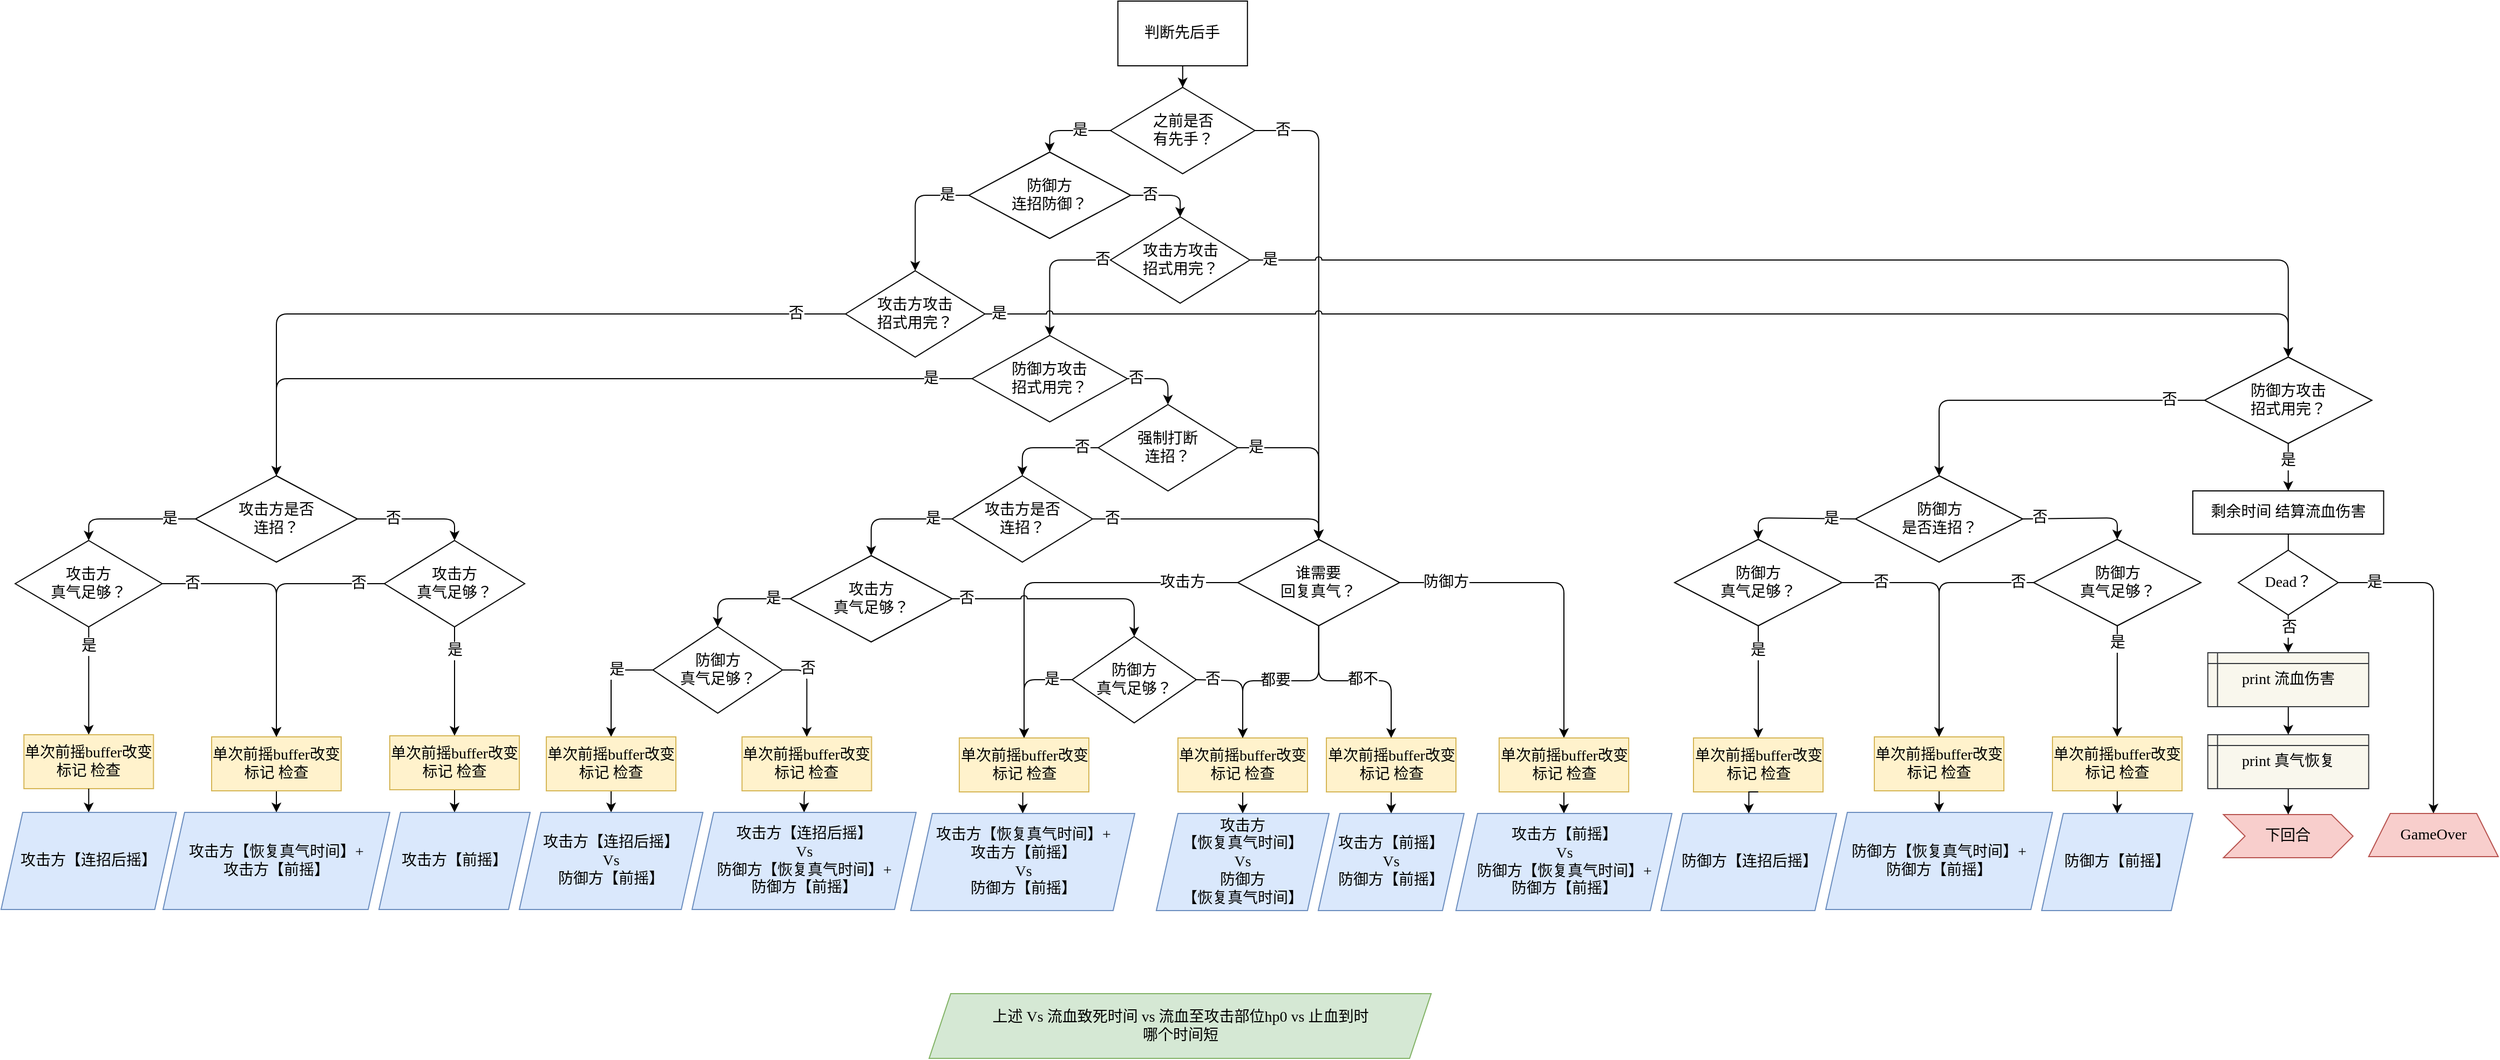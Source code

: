 <mxfile version="13.5.7" type="device" pages="2"><diagram id="C5RBs43oDa-KdzZeNtuy" name="Page-1"><mxGraphModel dx="4596" dy="1182" grid="1" gridSize="10" guides="1" tooltips="1" connect="1" arrows="1" fold="1" page="1" pageScale="1" pageWidth="827" pageHeight="1169" math="0" shadow="0"><root><mxCell id="WIyWlLk6GJQsqaUBKTNV-0"/><mxCell id="WIyWlLk6GJQsqaUBKTNV-1" parent="WIyWlLk6GJQsqaUBKTNV-0"/><mxCell id="cYlKV6OHm-jSGwV8W4NB-3" value="" style="edgeStyle=orthogonalEdgeStyle;rounded=0;orthogonalLoop=1;jettySize=auto;html=1;fontSize=14;fontFamily=新宋体;exitX=0.5;exitY=1;exitDx=0;exitDy=0;" parent="WIyWlLk6GJQsqaUBKTNV-1" source="cYlKV6OHm-jSGwV8W4NB-1" target="cYlKV6OHm-jSGwV8W4NB-2" edge="1"><mxGeometry relative="1" as="geometry"><mxPoint x="101.2" y="134.99" as="sourcePoint"/></mxGeometry></mxCell><mxCell id="cYlKV6OHm-jSGwV8W4NB-1" value="判断先后手" style="whiteSpace=wrap;html=1;fontSize=14;fontFamily=新宋体;" parent="WIyWlLk6GJQsqaUBKTNV-1" vertex="1"><mxGeometry x="164.38" y="320" width="120" height="60" as="geometry"/></mxCell><mxCell id="jifYxeAHANd4-tLQrlS1-0" value="是" style="edgeStyle=orthogonalEdgeStyle;orthogonalLoop=1;jettySize=auto;html=1;exitX=0;exitY=0.5;exitDx=0;exitDy=0;entryX=0.5;entryY=0;entryDx=0;entryDy=0;rounded=1;fontFamily=新宋体;fontSize=14;" edge="1" parent="WIyWlLk6GJQsqaUBKTNV-1" source="cYlKV6OHm-jSGwV8W4NB-2" target="cYlKV6OHm-jSGwV8W4NB-6"><mxGeometry x="-0.237" relative="1" as="geometry"><mxPoint as="offset"/></mxGeometry></mxCell><mxCell id="jifYxeAHANd4-tLQrlS1-1" style="edgeStyle=orthogonalEdgeStyle;rounded=1;orthogonalLoop=1;jettySize=auto;html=1;exitX=1;exitY=0.5;exitDx=0;exitDy=0;entryX=0.5;entryY=0;entryDx=0;entryDy=0;fontFamily=新宋体;fontSize=14;" edge="1" parent="WIyWlLk6GJQsqaUBKTNV-1" source="cYlKV6OHm-jSGwV8W4NB-2" target="LdNwlLhBkrj1pnNxDh6E-12"><mxGeometry relative="1" as="geometry"/></mxCell><mxCell id="jifYxeAHANd4-tLQrlS1-2" value="否" style="edgeLabel;html=1;align=center;verticalAlign=middle;resizable=0;points=[];fontFamily=新宋体;fontSize=14;" vertex="1" connectable="0" parent="jifYxeAHANd4-tLQrlS1-1"><mxGeometry x="-0.883" relative="1" as="geometry"><mxPoint as="offset"/></mxGeometry></mxCell><mxCell id="cYlKV6OHm-jSGwV8W4NB-2" value="&lt;div style=&quot;font-size: 14px;&quot;&gt;之前是否&lt;/div&gt;&lt;div style=&quot;font-size: 14px;&quot;&gt;有先手？&lt;/div&gt;" style="rhombus;whiteSpace=wrap;html=1;fontSize=14;fontFamily=新宋体;" parent="WIyWlLk6GJQsqaUBKTNV-1" vertex="1"><mxGeometry x="157.5" y="400" width="133.76" height="80" as="geometry"/></mxCell><mxCell id="_E9kkZjWjNlfP21gsKox-27" style="edgeStyle=orthogonalEdgeStyle;rounded=1;jumpStyle=arc;orthogonalLoop=1;jettySize=auto;html=1;exitX=0;exitY=0.5;exitDx=0;exitDy=0;entryX=0.5;entryY=0;entryDx=0;entryDy=0;fontFamily=新宋体;fontSize=14;" parent="WIyWlLk6GJQsqaUBKTNV-1" source="cYlKV6OHm-jSGwV8W4NB-6" target="cYlKV6OHm-jSGwV8W4NB-29" edge="1"><mxGeometry relative="1" as="geometry"/></mxCell><mxCell id="_E9kkZjWjNlfP21gsKox-28" value="是" style="edgeLabel;html=1;align=center;verticalAlign=middle;resizable=0;points=[];fontSize=14;fontFamily=新宋体;" parent="_E9kkZjWjNlfP21gsKox-27" vertex="1" connectable="0"><mxGeometry x="-0.593" y="-3" relative="1" as="geometry"><mxPoint x="4.16" y="2.99" as="offset"/></mxGeometry></mxCell><mxCell id="XRFVslRSiGcfbNGxNez4-17" style="edgeStyle=orthogonalEdgeStyle;rounded=1;jumpStyle=arc;orthogonalLoop=1;jettySize=auto;html=1;exitX=1;exitY=0.5;exitDx=0;exitDy=0;entryX=0.5;entryY=0;entryDx=0;entryDy=0;fontFamily=新宋体;fontSize=14;" parent="WIyWlLk6GJQsqaUBKTNV-1" source="cYlKV6OHm-jSGwV8W4NB-6" target="cYlKV6OHm-jSGwV8W4NB-16" edge="1"><mxGeometry relative="1" as="geometry"/></mxCell><mxCell id="XRFVslRSiGcfbNGxNez4-18" value="否" style="edgeLabel;html=1;align=center;verticalAlign=middle;resizable=0;points=[];fontSize=14;fontFamily=新宋体;" parent="XRFVslRSiGcfbNGxNez4-17" vertex="1" connectable="0"><mxGeometry x="-0.797" y="-4" relative="1" as="geometry"><mxPoint x="11.11" y="-3.99" as="offset"/></mxGeometry></mxCell><mxCell id="cYlKV6OHm-jSGwV8W4NB-6" value="&lt;div style=&quot;font-size: 14px;&quot;&gt;防御方&lt;/div&gt;&lt;div style=&quot;font-size: 14px;&quot;&gt;连招防御？&lt;/div&gt;" style="rhombus;whiteSpace=wrap;html=1;fontSize=14;fontFamily=新宋体;" parent="WIyWlLk6GJQsqaUBKTNV-1" vertex="1"><mxGeometry x="26.24" y="460" width="150" height="80" as="geometry"/></mxCell><mxCell id="cYlKV6OHm-jSGwV8W4NB-61" style="edgeStyle=orthogonalEdgeStyle;rounded=1;comic=0;orthogonalLoop=1;jettySize=auto;html=1;entryX=0.5;entryY=0;entryDx=0;entryDy=0;fontSize=14;jumpStyle=arc;fontFamily=新宋体;exitX=1;exitY=0.5;exitDx=0;exitDy=0;" parent="WIyWlLk6GJQsqaUBKTNV-1" source="cYlKV6OHm-jSGwV8W4NB-16" target="cYlKV6OHm-jSGwV8W4NB-58" edge="1"><mxGeometry relative="1" as="geometry"><mxPoint x="680" y="590" as="sourcePoint"/></mxGeometry></mxCell><mxCell id="cYlKV6OHm-jSGwV8W4NB-62" value="是" style="edgeLabel;html=1;align=center;verticalAlign=middle;resizable=0;points=[];fontSize=14;fontFamily=新宋体;" parent="cYlKV6OHm-jSGwV8W4NB-61" vertex="1" connectable="0"><mxGeometry x="-0.636" y="2" relative="1" as="geometry"><mxPoint x="-173.62" y="2.0" as="offset"/></mxGeometry></mxCell><mxCell id="XRFVslRSiGcfbNGxNez4-19" style="edgeStyle=orthogonalEdgeStyle;rounded=1;jumpStyle=arc;orthogonalLoop=1;jettySize=auto;html=1;exitX=0;exitY=0.5;exitDx=0;exitDy=0;entryX=0.5;entryY=0;entryDx=0;entryDy=0;fontFamily=新宋体;fontSize=14;" parent="WIyWlLk6GJQsqaUBKTNV-1" source="cYlKV6OHm-jSGwV8W4NB-16" target="cYlKV6OHm-jSGwV8W4NB-33" edge="1"><mxGeometry relative="1" as="geometry"><Array as="points"><mxPoint x="101" y="560"/></Array></mxGeometry></mxCell><mxCell id="XRFVslRSiGcfbNGxNez4-20" value="否" style="edgeLabel;html=1;align=center;verticalAlign=middle;resizable=0;points=[];fontSize=14;fontFamily=新宋体;" parent="XRFVslRSiGcfbNGxNez4-19" vertex="1" connectable="0"><mxGeometry x="-0.659" y="5" relative="1" as="geometry"><mxPoint x="13.83" y="-4.94" as="offset"/></mxGeometry></mxCell><mxCell id="cYlKV6OHm-jSGwV8W4NB-16" value="&lt;div style=&quot;font-size: 14px;&quot;&gt;攻击方攻击&lt;/div&gt;&lt;div style=&quot;font-size: 14px;&quot;&gt;招式用完？&lt;/div&gt;" style="rhombus;whiteSpace=wrap;html=1;fontSize=14;fontFamily=新宋体;" parent="WIyWlLk6GJQsqaUBKTNV-1" vertex="1"><mxGeometry x="157.5" y="520" width="129.12" height="80" as="geometry"/></mxCell><mxCell id="cYlKV6OHm-jSGwV8W4NB-59" value="" style="edgeStyle=orthogonalEdgeStyle;rounded=1;comic=0;orthogonalLoop=1;jettySize=auto;html=1;fontSize=14;fontFamily=新宋体;jumpStyle=arc;exitX=1;exitY=0.5;exitDx=0;exitDy=0;entryX=0.5;entryY=0;entryDx=0;entryDy=0;" parent="WIyWlLk6GJQsqaUBKTNV-1" source="cYlKV6OHm-jSGwV8W4NB-29" target="cYlKV6OHm-jSGwV8W4NB-58" edge="1"><mxGeometry relative="1" as="geometry"><Array as="points"><mxPoint x="1248" y="610"/></Array></mxGeometry></mxCell><mxCell id="cYlKV6OHm-jSGwV8W4NB-60" value="是" style="edgeLabel;html=1;align=center;verticalAlign=middle;resizable=0;points=[];fontSize=14;fontFamily=新宋体;" parent="cYlKV6OHm-jSGwV8W4NB-59" vertex="1" connectable="0"><mxGeometry x="-0.089" y="1" relative="1" as="geometry"><mxPoint x="-555.24" y="1" as="offset"/></mxGeometry></mxCell><mxCell id="cYlKV6OHm-jSGwV8W4NB-29" value="&lt;div style=&quot;font-size: 14px;&quot;&gt;攻击方攻击&lt;/div&gt;&lt;div style=&quot;font-size: 14px;&quot;&gt;招式用完？&lt;/div&gt;" style="rhombus;whiteSpace=wrap;html=1;fontSize=14;fontFamily=新宋体;" parent="WIyWlLk6GJQsqaUBKTNV-1" vertex="1"><mxGeometry x="-87.88" y="570" width="129.12" height="80" as="geometry"/></mxCell><mxCell id="cYlKV6OHm-jSGwV8W4NB-98" style="edgeStyle=orthogonalEdgeStyle;rounded=1;comic=0;jumpStyle=arc;jumpSize=9;orthogonalLoop=1;jettySize=auto;html=1;entryX=0.5;entryY=0;entryDx=0;entryDy=0;fontSize=14;fontFamily=新宋体;" parent="WIyWlLk6GJQsqaUBKTNV-1" source="cYlKV6OHm-jSGwV8W4NB-33" target="cYlKV6OHm-jSGwV8W4NB-97" edge="1"><mxGeometry relative="1" as="geometry"><Array as="points"><mxPoint x="-615" y="670"/></Array></mxGeometry></mxCell><mxCell id="cYlKV6OHm-jSGwV8W4NB-99" value="是" style="edgeLabel;html=1;align=center;verticalAlign=middle;resizable=0;points=[];fontSize=14;fontFamily=新宋体;" parent="cYlKV6OHm-jSGwV8W4NB-98" vertex="1" connectable="0"><mxGeometry x="-0.821" y="2" relative="1" as="geometry"><mxPoint x="27.3" y="-2.01" as="offset"/></mxGeometry></mxCell><mxCell id="XRFVslRSiGcfbNGxNez4-21" style="edgeStyle=orthogonalEdgeStyle;rounded=1;jumpStyle=arc;orthogonalLoop=1;jettySize=auto;html=1;exitX=1;exitY=0.5;exitDx=0;exitDy=0;fontFamily=新宋体;fontSize=14;" parent="WIyWlLk6GJQsqaUBKTNV-1" source="cYlKV6OHm-jSGwV8W4NB-33" target="cYlKV6OHm-jSGwV8W4NB-40" edge="1"><mxGeometry relative="1" as="geometry"/></mxCell><mxCell id="XRFVslRSiGcfbNGxNez4-22" value="否" style="edgeLabel;html=1;align=center;verticalAlign=middle;resizable=0;points=[];fontSize=14;fontFamily=新宋体;" parent="XRFVslRSiGcfbNGxNez4-21" vertex="1" connectable="0"><mxGeometry x="-0.45" y="-10" relative="1" as="geometry"><mxPoint x="-8.91" y="-9.95" as="offset"/></mxGeometry></mxCell><mxCell id="cYlKV6OHm-jSGwV8W4NB-33" value="&lt;div style=&quot;font-size: 14px;&quot;&gt;防御方攻击&lt;/div&gt;&lt;div style=&quot;font-size: 14px;&quot;&gt;招式用完？&lt;/div&gt;" style="rhombus;whiteSpace=wrap;html=1;fontSize=14;fontFamily=新宋体;" parent="WIyWlLk6GJQsqaUBKTNV-1" vertex="1"><mxGeometry x="29.36" y="630" width="143.76" height="80" as="geometry"/></mxCell><mxCell id="_E9kkZjWjNlfP21gsKox-38" style="edgeStyle=orthogonalEdgeStyle;rounded=1;jumpStyle=arc;orthogonalLoop=1;jettySize=auto;html=1;exitX=0;exitY=0.5;exitDx=0;exitDy=0;fontFamily=新宋体;fontSize=14;entryX=0.5;entryY=0;entryDx=0;entryDy=0;" parent="WIyWlLk6GJQsqaUBKTNV-1" source="cYlKV6OHm-jSGwV8W4NB-40" target="cYlKV6OHm-jSGwV8W4NB-43" edge="1"><mxGeometry relative="1" as="geometry"><Array as="points"><mxPoint x="76" y="734"/></Array><mxPoint x="75" y="679.99" as="targetPoint"/></mxGeometry></mxCell><mxCell id="_E9kkZjWjNlfP21gsKox-39" value="否" style="edgeLabel;html=1;align=center;verticalAlign=middle;resizable=0;points=[];fontSize=14;fontFamily=新宋体;" parent="_E9kkZjWjNlfP21gsKox-38" vertex="1" connectable="0"><mxGeometry x="-0.678" relative="1" as="geometry"><mxPoint as="offset"/></mxGeometry></mxCell><mxCell id="_E9kkZjWjNlfP21gsKox-42" style="edgeStyle=orthogonalEdgeStyle;rounded=1;jumpStyle=arc;orthogonalLoop=1;jettySize=auto;html=1;exitX=1;exitY=0.5;exitDx=0;exitDy=0;entryX=0.5;entryY=0;entryDx=0;entryDy=0;fontFamily=新宋体;fontSize=14;" parent="WIyWlLk6GJQsqaUBKTNV-1" source="cYlKV6OHm-jSGwV8W4NB-40" target="LdNwlLhBkrj1pnNxDh6E-12" edge="1"><mxGeometry relative="1" as="geometry"><mxPoint x="350.36" y="1010" as="targetPoint"/></mxGeometry></mxCell><mxCell id="_E9kkZjWjNlfP21gsKox-43" value="是" style="edgeLabel;html=1;align=center;verticalAlign=middle;resizable=0;points=[];fontSize=14;fontFamily=新宋体;" parent="_E9kkZjWjNlfP21gsKox-42" vertex="1" connectable="0"><mxGeometry x="-0.791" relative="1" as="geometry"><mxPoint as="offset"/></mxGeometry></mxCell><mxCell id="cYlKV6OHm-jSGwV8W4NB-40" value="&lt;div style=&quot;font-size: 14px;&quot;&gt;强制打断&lt;/div&gt;&lt;div style=&quot;font-size: 14px;&quot;&gt;连招？&lt;/div&gt;" style="rhombus;whiteSpace=wrap;html=1;fontSize=14;fontFamily=新宋体;" parent="WIyWlLk6GJQsqaUBKTNV-1" vertex="1"><mxGeometry x="146.24" y="694" width="129.12" height="80" as="geometry"/></mxCell><mxCell id="_E9kkZjWjNlfP21gsKox-15" style="edgeStyle=orthogonalEdgeStyle;rounded=1;orthogonalLoop=1;jettySize=auto;html=1;exitX=0;exitY=0.5;exitDx=0;exitDy=0;fontFamily=新宋体;fontSize=14;entryX=0.5;entryY=0;entryDx=0;entryDy=0;" parent="WIyWlLk6GJQsqaUBKTNV-1" source="cYlKV6OHm-jSGwV8W4NB-43" target="_E9kkZjWjNlfP21gsKox-31" edge="1"><mxGeometry relative="1" as="geometry"><mxPoint x="-615" y="1010" as="targetPoint"/><Array as="points"><mxPoint x="-64" y="800"/></Array><mxPoint x="-495" y="860" as="sourcePoint"/></mxGeometry></mxCell><mxCell id="_E9kkZjWjNlfP21gsKox-30" value="是" style="edgeLabel;html=1;align=center;verticalAlign=middle;resizable=0;points=[];fontSize=14;fontFamily=新宋体;" parent="_E9kkZjWjNlfP21gsKox-15" vertex="1" connectable="0"><mxGeometry x="-0.698" y="-1" relative="1" as="geometry"><mxPoint x="-1.32" y="1" as="offset"/></mxGeometry></mxCell><mxCell id="_E9kkZjWjNlfP21gsKox-40" style="edgeStyle=orthogonalEdgeStyle;rounded=1;jumpStyle=arc;orthogonalLoop=1;jettySize=auto;html=1;exitX=1;exitY=0.5;exitDx=0;exitDy=0;entryX=0.5;entryY=0;entryDx=0;entryDy=0;fontFamily=新宋体;fontSize=14;" parent="WIyWlLk6GJQsqaUBKTNV-1" source="cYlKV6OHm-jSGwV8W4NB-43" target="LdNwlLhBkrj1pnNxDh6E-12" edge="1"><mxGeometry relative="1" as="geometry"><mxPoint x="350.36" y="1010" as="targetPoint"/><Array as="points"><mxPoint x="350" y="800"/></Array></mxGeometry></mxCell><mxCell id="_E9kkZjWjNlfP21gsKox-41" value="否" style="edgeLabel;html=1;align=center;verticalAlign=middle;resizable=0;points=[];fontSize=14;fontFamily=新宋体;" parent="_E9kkZjWjNlfP21gsKox-40" vertex="1" connectable="0"><mxGeometry x="-0.782" y="-5" relative="1" as="geometry"><mxPoint x="-6.76" y="-5" as="offset"/></mxGeometry></mxCell><mxCell id="cYlKV6OHm-jSGwV8W4NB-43" value="&lt;div style=&quot;font-size: 14px;&quot;&gt;攻击方是否&lt;/div&gt;&lt;div style=&quot;font-size: 14px;&quot;&gt;连招？&lt;/div&gt;" style="rhombus;whiteSpace=wrap;html=1;fontSize=14;fontFamily=新宋体;" parent="WIyWlLk6GJQsqaUBKTNV-1" vertex="1"><mxGeometry x="10.88" y="760" width="130" height="80" as="geometry"/></mxCell><mxCell id="cYlKV6OHm-jSGwV8W4NB-93" style="edgeStyle=orthogonalEdgeStyle;rounded=1;comic=0;jumpStyle=arc;jumpSize=9;orthogonalLoop=1;jettySize=auto;html=1;exitX=0;exitY=0.5;exitDx=0;exitDy=0;fontSize=14;fontFamily=新宋体;entryX=0.5;entryY=0;entryDx=0;entryDy=0;" parent="WIyWlLk6GJQsqaUBKTNV-1" source="LdNwlLhBkrj1pnNxDh6E-12" target="LdNwlLhBkrj1pnNxDh6E-2" edge="1"><mxGeometry relative="1" as="geometry"><mxPoint x="330" y="1040" as="sourcePoint"/><Array as="points"><mxPoint x="78" y="859"/></Array></mxGeometry></mxCell><mxCell id="cYlKV6OHm-jSGwV8W4NB-94" value="攻击方" style="edgeLabel;html=1;align=center;verticalAlign=middle;resizable=0;points=[];fontSize=14;fontFamily=新宋体;" parent="cYlKV6OHm-jSGwV8W4NB-93" vertex="1" connectable="0"><mxGeometry x="-0.872" y="3" relative="1" as="geometry"><mxPoint x="-29.48" y="-3.01" as="offset"/></mxGeometry></mxCell><mxCell id="cYlKV6OHm-jSGwV8W4NB-84" style="edgeStyle=orthogonalEdgeStyle;rounded=1;comic=0;jumpStyle=arc;jumpSize=9;orthogonalLoop=1;jettySize=auto;html=1;exitX=1;exitY=0.5;exitDx=0;exitDy=0;fontSize=14;entryX=0.5;entryY=0;entryDx=0;entryDy=0;fontFamily=新宋体;" parent="WIyWlLk6GJQsqaUBKTNV-1" source="LdNwlLhBkrj1pnNxDh6E-12" target="cYlKV6OHm-jSGwV8W4NB-85" edge="1"><mxGeometry relative="1" as="geometry"><mxPoint x="550" y="1200" as="targetPoint"/><mxPoint x="450" y="1040" as="sourcePoint"/><Array as="points"><mxPoint x="578" y="859"/></Array></mxGeometry></mxCell><mxCell id="cYlKV6OHm-jSGwV8W4NB-86" value="防御方" style="edgeLabel;html=1;align=center;verticalAlign=middle;resizable=0;points=[];fontSize=14;fontFamily=新宋体;" parent="cYlKV6OHm-jSGwV8W4NB-84" vertex="1" connectable="0"><mxGeometry x="-0.363" relative="1" as="geometry"><mxPoint x="-51.83" y="-3.469e-18" as="offset"/></mxGeometry></mxCell><mxCell id="cYlKV6OHm-jSGwV8W4NB-66" value="" style="edgeStyle=orthogonalEdgeStyle;rounded=1;comic=0;jumpStyle=arc;jumpSize=9;orthogonalLoop=1;jettySize=auto;html=1;fontSize=14;fontFamily=新宋体;" parent="WIyWlLk6GJQsqaUBKTNV-1" source="cYlKV6OHm-jSGwV8W4NB-58" target="cYlKV6OHm-jSGwV8W4NB-65" edge="1"><mxGeometry relative="1" as="geometry"/></mxCell><mxCell id="cYlKV6OHm-jSGwV8W4NB-67" value="是" style="edgeLabel;html=1;align=center;verticalAlign=middle;resizable=0;points=[];fontSize=14;fontFamily=新宋体;" parent="cYlKV6OHm-jSGwV8W4NB-66" vertex="1" connectable="0"><mxGeometry x="-0.282" y="-1" relative="1" as="geometry"><mxPoint as="offset"/></mxGeometry></mxCell><mxCell id="cYlKV6OHm-jSGwV8W4NB-71" style="edgeStyle=orthogonalEdgeStyle;rounded=1;comic=0;jumpStyle=arc;jumpSize=9;orthogonalLoop=1;jettySize=auto;html=1;exitX=1;exitY=0.5;exitDx=0;exitDy=0;entryX=0.5;entryY=0;entryDx=0;entryDy=0;fontSize=14;fontFamily=新宋体;" parent="WIyWlLk6GJQsqaUBKTNV-1" source="_E9kkZjWjNlfP21gsKox-46" target="cYlKV6OHm-jSGwV8W4NB-70" edge="1"><mxGeometry relative="1" as="geometry"><mxPoint x="1099.5" y="681" as="sourcePoint"/></mxGeometry></mxCell><mxCell id="cYlKV6OHm-jSGwV8W4NB-72" value="否" style="edgeLabel;html=1;align=center;verticalAlign=middle;resizable=0;points=[];fontSize=14;fontFamily=新宋体;" parent="cYlKV6OHm-jSGwV8W4NB-71" vertex="1" connectable="0"><mxGeometry x="-0.61" y="-1" relative="1" as="geometry"><mxPoint x="-5" y="-1" as="offset"/></mxGeometry></mxCell><mxCell id="cYlKV6OHm-jSGwV8W4NB-58" value="&lt;div style=&quot;font-size: 14px;&quot;&gt;防御方攻击&lt;/div&gt;&lt;div style=&quot;font-size: 14px;&quot;&gt;招式用完？&lt;/div&gt;" style="rhombus;whiteSpace=wrap;html=1;fontSize=14;fontFamily=新宋体;" parent="WIyWlLk6GJQsqaUBKTNV-1" vertex="1"><mxGeometry x="1170.86" y="650" width="155" height="80" as="geometry"/></mxCell><mxCell id="cYlKV6OHm-jSGwV8W4NB-69" value="" style="edgeStyle=orthogonalEdgeStyle;rounded=1;comic=0;jumpStyle=arc;jumpSize=9;orthogonalLoop=1;jettySize=auto;html=1;fontSize=14;fontFamily=新宋体;" parent="WIyWlLk6GJQsqaUBKTNV-1" source="cYlKV6OHm-jSGwV8W4NB-65" target="cYlKV6OHm-jSGwV8W4NB-68" edge="1"><mxGeometry relative="1" as="geometry"/></mxCell><mxCell id="cYlKV6OHm-jSGwV8W4NB-65" value="剩余时间 结算流血伤害" style="whiteSpace=wrap;html=1;fontSize=14;fontFamily=新宋体;" parent="WIyWlLk6GJQsqaUBKTNV-1" vertex="1"><mxGeometry x="1159.99" y="774" width="176.75" height="40" as="geometry"/></mxCell><mxCell id="cYlKV6OHm-jSGwV8W4NB-120" style="edgeStyle=orthogonalEdgeStyle;rounded=1;comic=0;jumpStyle=arc;jumpSize=9;orthogonalLoop=1;jettySize=auto;html=1;exitX=1;exitY=0.5;exitDx=0;exitDy=0;fontSize=14;fontFamily=新宋体;entryX=0.5;entryY=0;entryDx=0;entryDy=0;" parent="WIyWlLk6GJQsqaUBKTNV-1" source="cYlKV6OHm-jSGwV8W4NB-68" target="hWYBQZ-eZewgzu1jRkAq-3" edge="1"><mxGeometry relative="1" as="geometry"><mxPoint x="1157.12" y="894" as="targetPoint"/></mxGeometry></mxCell><mxCell id="cYlKV6OHm-jSGwV8W4NB-121" value="是" style="edgeLabel;html=1;align=center;verticalAlign=middle;resizable=0;points=[];fontSize=14;fontFamily=新宋体;" parent="cYlKV6OHm-jSGwV8W4NB-120" vertex="1" connectable="0"><mxGeometry x="-0.882" relative="1" as="geometry"><mxPoint x="15.5" as="offset"/></mxGeometry></mxCell><mxCell id="cYlKV6OHm-jSGwV8W4NB-122" style="edgeStyle=orthogonalEdgeStyle;rounded=1;comic=0;jumpStyle=arc;jumpSize=9;orthogonalLoop=1;jettySize=auto;html=1;fontSize=14;fontFamily=新宋体;entryX=0.5;entryY=0;entryDx=0;entryDy=0;" parent="WIyWlLk6GJQsqaUBKTNV-1" source="cYlKV6OHm-jSGwV8W4NB-68" target="_E9kkZjWjNlfP21gsKox-3" edge="1"><mxGeometry relative="1" as="geometry"><mxPoint x="1248.47" y="894" as="targetPoint"/></mxGeometry></mxCell><mxCell id="cYlKV6OHm-jSGwV8W4NB-123" value="否" style="edgeLabel;html=1;align=center;verticalAlign=middle;resizable=0;points=[];fontSize=14;fontFamily=新宋体;" parent="cYlKV6OHm-jSGwV8W4NB-122" vertex="1" connectable="0"><mxGeometry x="-0.652" y="-3" relative="1" as="geometry"><mxPoint x="2.91" y="6.06" as="offset"/></mxGeometry></mxCell><mxCell id="cYlKV6OHm-jSGwV8W4NB-68" value="Dead？" style="rhombus;whiteSpace=wrap;html=1;fontSize=14;fontFamily=新宋体;" parent="WIyWlLk6GJQsqaUBKTNV-1" vertex="1"><mxGeometry x="1202.12" y="829" width="92.5" height="60" as="geometry"/></mxCell><mxCell id="cYlKV6OHm-jSGwV8W4NB-74" value="否" style="edgeStyle=orthogonalEdgeStyle;rounded=1;comic=0;jumpStyle=arc;jumpSize=9;orthogonalLoop=1;jettySize=auto;html=1;fontSize=14;exitX=0;exitY=0.5;exitDx=0;exitDy=0;fontFamily=新宋体;entryX=0.5;entryY=0;entryDx=0;entryDy=0;" parent="WIyWlLk6GJQsqaUBKTNV-1" source="cYlKV6OHm-jSGwV8W4NB-70" target="_E9kkZjWjNlfP21gsKox-55" edge="1"><mxGeometry x="-0.873" relative="1" as="geometry"><mxPoint x="1020" y="1191" as="targetPoint"/><mxPoint as="offset"/></mxGeometry></mxCell><mxCell id="cYlKV6OHm-jSGwV8W4NB-79" value="是" style="edgeStyle=orthogonalEdgeStyle;rounded=1;comic=0;jumpStyle=arc;jumpSize=9;orthogonalLoop=1;jettySize=auto;html=1;fontSize=14;fontFamily=新宋体;exitX=0.5;exitY=1;exitDx=0;exitDy=0;" parent="WIyWlLk6GJQsqaUBKTNV-1" source="cYlKV6OHm-jSGwV8W4NB-70" target="cYlKV6OHm-jSGwV8W4NB-78" edge="1"><mxGeometry x="-0.692" relative="1" as="geometry"><Array as="points"/><mxPoint as="offset"/></mxGeometry></mxCell><mxCell id="cYlKV6OHm-jSGwV8W4NB-70" value="&lt;div style=&quot;font-size: 14px;&quot;&gt;防御方&lt;/div&gt;&lt;div style=&quot;font-size: 14px;&quot;&gt;真气足够？&lt;/div&gt;" style="rhombus;whiteSpace=wrap;html=1;fontSize=14;fontFamily=新宋体;" parent="WIyWlLk6GJQsqaUBKTNV-1" vertex="1"><mxGeometry x="1012.5" y="819" width="155" height="80" as="geometry"/></mxCell><mxCell id="cYlKV6OHm-jSGwV8W4NB-81" value="" style="edgeStyle=orthogonalEdgeStyle;rounded=1;comic=0;jumpStyle=arc;jumpSize=9;orthogonalLoop=1;jettySize=auto;html=1;fontSize=14;fontFamily=新宋体;entryX=0.5;entryY=0;entryDx=0;entryDy=0;" parent="WIyWlLk6GJQsqaUBKTNV-1" source="cYlKV6OHm-jSGwV8W4NB-78" target="LdNwlLhBkrj1pnNxDh6E-15" edge="1"><mxGeometry relative="1" as="geometry"><mxPoint x="1090" y="1023" as="targetPoint"/></mxGeometry></mxCell><mxCell id="cYlKV6OHm-jSGwV8W4NB-78" value="单次前摇buffer改变标记 检查" style="whiteSpace=wrap;html=1;fontSize=14;fillColor=#fff2cc;strokeColor=#d6b656;fontFamily=新宋体;" parent="WIyWlLk6GJQsqaUBKTNV-1" vertex="1"><mxGeometry x="1030" y="1002" width="120" height="50" as="geometry"/></mxCell><mxCell id="cYlKV6OHm-jSGwV8W4NB-115" value="" style="edgeStyle=orthogonalEdgeStyle;rounded=1;comic=0;jumpStyle=arc;jumpSize=9;orthogonalLoop=1;jettySize=auto;html=1;fontSize=14;fontFamily=新宋体;" parent="WIyWlLk6GJQsqaUBKTNV-1" source="cYlKV6OHm-jSGwV8W4NB-82" target="cYlKV6OHm-jSGwV8W4NB-114" edge="1"><mxGeometry relative="1" as="geometry"/></mxCell><mxCell id="cYlKV6OHm-jSGwV8W4NB-82" value="单次前摇buffer改变标记 检查" style="whiteSpace=wrap;html=1;fontSize=14;fillColor=#fff2cc;strokeColor=#d6b656;fontFamily=新宋体;" parent="WIyWlLk6GJQsqaUBKTNV-1" vertex="1"><mxGeometry x="357.5" y="1003" width="120" height="50" as="geometry"/></mxCell><mxCell id="cYlKV6OHm-jSGwV8W4NB-88" value="" style="edgeStyle=orthogonalEdgeStyle;rounded=1;comic=0;jumpStyle=arc;jumpSize=9;orthogonalLoop=1;jettySize=auto;html=1;fontSize=14;fontFamily=新宋体;" parent="WIyWlLk6GJQsqaUBKTNV-1" source="cYlKV6OHm-jSGwV8W4NB-85" target="cYlKV6OHm-jSGwV8W4NB-90" edge="1"><mxGeometry relative="1" as="geometry"><mxPoint x="622.5" y="1152" as="targetPoint"/></mxGeometry></mxCell><mxCell id="cYlKV6OHm-jSGwV8W4NB-85" value="单次前摇buffer改变标记 检查" style="whiteSpace=wrap;html=1;fontSize=14;fillColor=#fff2cc;strokeColor=#d6b656;fontFamily=新宋体;" parent="WIyWlLk6GJQsqaUBKTNV-1" vertex="1"><mxGeometry x="517.5" y="1003" width="120" height="50" as="geometry"/></mxCell><mxCell id="cYlKV6OHm-jSGwV8W4NB-90" value="&lt;div style=&quot;font-size: 14px;&quot;&gt;&lt;span style=&quot;font-size: 14px;&quot;&gt;攻击方【前摇】&lt;/span&gt;&lt;br style=&quot;font-size: 14px;&quot;&gt;&lt;/div&gt;&lt;div style=&quot;font-size: 14px;&quot;&gt;&lt;span style=&quot;font-size: 14px;&quot;&gt;Vs&lt;/span&gt;&lt;/div&gt;&lt;div style=&quot;font-size: 14px;&quot;&gt;防御方【恢复真气时间】+&lt;/div&gt;&lt;div style=&quot;font-size: 14px;&quot;&gt;&lt;span style=&quot;font-size: 14px;&quot;&gt;防御方【前摇】&lt;/span&gt;&lt;/div&gt;" style="shape=parallelogram;perimeter=parallelogramPerimeter;whiteSpace=wrap;html=1;fixedSize=1;fontSize=14;fillColor=#dae8fc;strokeColor=#6c8ebf;fontFamily=新宋体;" parent="WIyWlLk6GJQsqaUBKTNV-1" vertex="1"><mxGeometry x="477.5" y="1073" width="200" height="90" as="geometry"/></mxCell><mxCell id="cYlKV6OHm-jSGwV8W4NB-96" value="" style="edgeStyle=orthogonalEdgeStyle;rounded=1;comic=0;jumpStyle=arc;jumpSize=9;orthogonalLoop=1;jettySize=auto;html=1;fontSize=14;fontFamily=新宋体;" parent="WIyWlLk6GJQsqaUBKTNV-1" source="cYlKV6OHm-jSGwV8W4NB-92" target="cYlKV6OHm-jSGwV8W4NB-95" edge="1"><mxGeometry relative="1" as="geometry"/></mxCell><mxCell id="cYlKV6OHm-jSGwV8W4NB-92" value="单次前摇buffer改变标记 检查" style="whiteSpace=wrap;html=1;fontSize=14;fillColor=#fff2cc;strokeColor=#d6b656;fontFamily=新宋体;" parent="WIyWlLk6GJQsqaUBKTNV-1" vertex="1"><mxGeometry x="-675" y="1002" width="120" height="50" as="geometry"/></mxCell><mxCell id="cYlKV6OHm-jSGwV8W4NB-95" value="&lt;div style=&quot;font-size: 14px;&quot;&gt;攻击方【恢复真气时间】+&lt;/div&gt;&lt;div style=&quot;font-size: 14px;&quot;&gt;攻击方【前摇】&lt;/div&gt;" style="shape=parallelogram;perimeter=parallelogramPerimeter;whiteSpace=wrap;html=1;fixedSize=1;fontSize=14;fillColor=#dae8fc;strokeColor=#6c8ebf;fontFamily=新宋体;" parent="WIyWlLk6GJQsqaUBKTNV-1" vertex="1"><mxGeometry x="-720" y="1072" width="210" height="90" as="geometry"/></mxCell><mxCell id="cYlKV6OHm-jSGwV8W4NB-101" value="否" style="edgeStyle=orthogonalEdgeStyle;rounded=1;comic=0;jumpStyle=arc;jumpSize=9;orthogonalLoop=1;jettySize=auto;html=1;fontSize=14;fontFamily=新宋体;entryX=0.5;entryY=0;entryDx=0;entryDy=0;" parent="WIyWlLk6GJQsqaUBKTNV-1" source="cYlKV6OHm-jSGwV8W4NB-97" target="cYlKV6OHm-jSGwV8W4NB-100" edge="1"><mxGeometry x="-0.407" relative="1" as="geometry"><mxPoint as="offset"/></mxGeometry></mxCell><mxCell id="cYlKV6OHm-jSGwV8W4NB-106" style="edgeStyle=orthogonalEdgeStyle;rounded=1;comic=0;jumpStyle=arc;jumpSize=9;orthogonalLoop=1;jettySize=auto;html=1;entryX=0.5;entryY=0;entryDx=0;entryDy=0;fontSize=14;fontFamily=新宋体;" parent="WIyWlLk6GJQsqaUBKTNV-1" source="cYlKV6OHm-jSGwV8W4NB-97" target="cYlKV6OHm-jSGwV8W4NB-105" edge="1"><mxGeometry relative="1" as="geometry"/></mxCell><mxCell id="cYlKV6OHm-jSGwV8W4NB-107" value="是" style="edgeLabel;html=1;align=center;verticalAlign=middle;resizable=0;points=[];fontSize=14;fontFamily=新宋体;" parent="cYlKV6OHm-jSGwV8W4NB-106" vertex="1" connectable="0"><mxGeometry x="-0.737" y="-1" relative="1" as="geometry"><mxPoint x="-9.0" y="1" as="offset"/></mxGeometry></mxCell><mxCell id="cYlKV6OHm-jSGwV8W4NB-97" value="&lt;div style=&quot;font-size: 14px;&quot;&gt;攻击方是否&lt;/div&gt;&lt;div style=&quot;font-size: 14px;&quot;&gt;连招？&lt;/div&gt;" style="rhombus;whiteSpace=wrap;html=1;fontSize=14;fontFamily=新宋体;" parent="WIyWlLk6GJQsqaUBKTNV-1" vertex="1"><mxGeometry x="-690" y="760" width="150" height="80" as="geometry"/></mxCell><mxCell id="cYlKV6OHm-jSGwV8W4NB-103" value="否" style="edgeStyle=orthogonalEdgeStyle;rounded=1;comic=0;jumpStyle=arc;jumpSize=9;orthogonalLoop=1;jettySize=auto;html=1;fontSize=14;exitX=0;exitY=0.5;exitDx=0;exitDy=0;fontFamily=新宋体;entryX=0.5;entryY=0;entryDx=0;entryDy=0;" parent="WIyWlLk6GJQsqaUBKTNV-1" source="cYlKV6OHm-jSGwV8W4NB-100" target="cYlKV6OHm-jSGwV8W4NB-92" edge="1"><mxGeometry x="-0.797" relative="1" as="geometry"><Array as="points"><mxPoint x="-615" y="860"/></Array><mxPoint as="offset"/><mxPoint x="-645.76" y="909" as="targetPoint"/></mxGeometry></mxCell><mxCell id="HuPHnih0Y0J6U82Ja2B--0" value="是" style="edgeStyle=orthogonalEdgeStyle;rounded=0;orthogonalLoop=1;jettySize=auto;html=1;exitX=0.5;exitY=1;exitDx=0;exitDy=0;entryX=0.5;entryY=0;entryDx=0;entryDy=0;fontFamily=新宋体;fontSize=14;" parent="WIyWlLk6GJQsqaUBKTNV-1" source="cYlKV6OHm-jSGwV8W4NB-100" target="_E9kkZjWjNlfP21gsKox-9" edge="1"><mxGeometry x="-0.577" relative="1" as="geometry"><mxPoint as="offset"/></mxGeometry></mxCell><mxCell id="cYlKV6OHm-jSGwV8W4NB-100" value="&lt;div style=&quot;font-size: 14px;&quot;&gt;攻击方&lt;/div&gt;&lt;div style=&quot;font-size: 14px;&quot;&gt;真气足够？&lt;/div&gt;" style="rhombus;whiteSpace=wrap;html=1;fontSize=14;fontFamily=新宋体;" parent="WIyWlLk6GJQsqaUBKTNV-1" vertex="1"><mxGeometry x="-515" y="820" width="130" height="80" as="geometry"/></mxCell><mxCell id="cYlKV6OHm-jSGwV8W4NB-112" style="edgeStyle=orthogonalEdgeStyle;rounded=1;comic=0;jumpStyle=arc;jumpSize=9;orthogonalLoop=1;jettySize=auto;html=1;fontSize=14;exitX=1;exitY=0.5;exitDx=0;exitDy=0;fontFamily=新宋体;entryX=0.5;entryY=0;entryDx=0;entryDy=0;" parent="WIyWlLk6GJQsqaUBKTNV-1" source="cYlKV6OHm-jSGwV8W4NB-105" target="cYlKV6OHm-jSGwV8W4NB-92" edge="1"><mxGeometry relative="1" as="geometry"><Array as="points"><mxPoint x="-615" y="860"/></Array><mxPoint x="-493.59" y="1059" as="targetPoint"/></mxGeometry></mxCell><mxCell id="cYlKV6OHm-jSGwV8W4NB-113" value="否" style="edgeLabel;html=1;align=center;verticalAlign=middle;resizable=0;points=[];fontSize=14;fontFamily=新宋体;" parent="cYlKV6OHm-jSGwV8W4NB-112" vertex="1" connectable="0"><mxGeometry x="-0.894" y="-15" relative="1" as="geometry"><mxPoint x="14.33" y="-15" as="offset"/></mxGeometry></mxCell><mxCell id="_E9kkZjWjNlfP21gsKox-6" style="edgeStyle=orthogonalEdgeStyle;rounded=1;orthogonalLoop=1;jettySize=auto;html=1;exitX=0.5;exitY=1;exitDx=0;exitDy=0;entryX=0.5;entryY=0;entryDx=0;entryDy=0;fontFamily=新宋体;fontSize=14;" parent="WIyWlLk6GJQsqaUBKTNV-1" source="cYlKV6OHm-jSGwV8W4NB-105" target="cYlKV6OHm-jSGwV8W4NB-108" edge="1"><mxGeometry relative="1" as="geometry"/></mxCell><mxCell id="_E9kkZjWjNlfP21gsKox-7" value="是" style="edgeLabel;html=1;align=center;verticalAlign=middle;resizable=0;points=[];fontSize=14;fontFamily=新宋体;" parent="_E9kkZjWjNlfP21gsKox-6" vertex="1" connectable="0"><mxGeometry x="-0.733" y="5" relative="1" as="geometry"><mxPoint x="-5" y="4" as="offset"/></mxGeometry></mxCell><mxCell id="cYlKV6OHm-jSGwV8W4NB-105" value="&lt;div style=&quot;font-size: 14px;&quot;&gt;攻击方&lt;/div&gt;&lt;div style=&quot;font-size: 14px;&quot;&gt;真气足够？&lt;/div&gt;" style="rhombus;whiteSpace=wrap;html=1;fontSize=14;fontFamily=新宋体;" parent="WIyWlLk6GJQsqaUBKTNV-1" vertex="1"><mxGeometry x="-856.92" y="820" width="136.16" height="80" as="geometry"/></mxCell><mxCell id="cYlKV6OHm-jSGwV8W4NB-108" value="单次前摇buffer改变标记 检查" style="whiteSpace=wrap;html=1;fontSize=14;fillColor=#fff2cc;strokeColor=#d6b656;fontFamily=新宋体;" parent="WIyWlLk6GJQsqaUBKTNV-1" vertex="1"><mxGeometry x="-848.84" y="1000" width="120" height="50" as="geometry"/></mxCell><mxCell id="LdNwlLhBkrj1pnNxDh6E-1" style="edgeStyle=orthogonalEdgeStyle;rounded=0;orthogonalLoop=1;jettySize=auto;html=1;entryX=0.5;entryY=0;entryDx=0;entryDy=0;fontFamily=新宋体;fontSize=14;exitX=0.5;exitY=1;exitDx=0;exitDy=0;" parent="WIyWlLk6GJQsqaUBKTNV-1" source="cYlKV6OHm-jSGwV8W4NB-108" target="LdNwlLhBkrj1pnNxDh6E-0" edge="1"><mxGeometry relative="1" as="geometry"><mxPoint x="-760.33" y="772" as="sourcePoint"/></mxGeometry></mxCell><mxCell id="cYlKV6OHm-jSGwV8W4NB-114" value="&lt;div style=&quot;font-size: 14px;&quot;&gt;&lt;span style=&quot;font-size: 14px;&quot;&gt;攻击方【前摇】&lt;/span&gt;&lt;br style=&quot;font-size: 14px;&quot;&gt;&lt;/div&gt;&lt;div style=&quot;font-size: 14px;&quot;&gt;Vs&lt;/div&gt;&lt;div style=&quot;font-size: 14px;&quot;&gt;防御方【前摇】&lt;/div&gt;" style="shape=parallelogram;perimeter=parallelogramPerimeter;whiteSpace=wrap;html=1;fixedSize=1;fontSize=14;fillColor=#dae8fc;strokeColor=#6c8ebf;fontFamily=新宋体;" parent="WIyWlLk6GJQsqaUBKTNV-1" vertex="1"><mxGeometry x="350" y="1073" width="135" height="90" as="geometry"/></mxCell><mxCell id="cYlKV6OHm-jSGwV8W4NB-118" value="&lt;div style=&quot;font-size: 14px;&quot;&gt;上述 Vs 流血致死时间 vs 流血至攻击部位hp0 vs 止血到时&lt;/div&gt;&lt;div style=&quot;font-size: 14px;&quot;&gt;哪个时间短&lt;/div&gt;" style="shape=parallelogram;perimeter=parallelogramPerimeter;whiteSpace=wrap;html=1;fixedSize=1;fillColor=#d5e8d4;strokeColor=#82b366;fontSize=14;fontFamily=新宋体;" parent="WIyWlLk6GJQsqaUBKTNV-1" vertex="1"><mxGeometry x="-10.44" y="1240" width="465" height="60" as="geometry"/></mxCell><mxCell id="LdNwlLhBkrj1pnNxDh6E-0" value="&lt;div style=&quot;font-size: 14px;&quot;&gt;攻击方【连招后&lt;span style=&quot;font-size: 14px;&quot;&gt;摇】&lt;br style=&quot;font-size: 14px;&quot;&gt;&lt;/span&gt;&lt;/div&gt;" style="shape=parallelogram;perimeter=parallelogramPerimeter;whiteSpace=wrap;html=1;fixedSize=1;fontSize=14;fillColor=#dae8fc;strokeColor=#6c8ebf;fontFamily=新宋体;" parent="WIyWlLk6GJQsqaUBKTNV-1" vertex="1"><mxGeometry x="-870" y="1072" width="162.33" height="90" as="geometry"/></mxCell><mxCell id="LdNwlLhBkrj1pnNxDh6E-5" style="edgeStyle=orthogonalEdgeStyle;rounded=0;orthogonalLoop=1;jettySize=auto;html=1;exitX=0.5;exitY=1;exitDx=0;exitDy=0;entryX=0.5;entryY=0;entryDx=0;entryDy=0;fontFamily=新宋体;fontSize=14;" parent="WIyWlLk6GJQsqaUBKTNV-1" source="LdNwlLhBkrj1pnNxDh6E-2" target="LdNwlLhBkrj1pnNxDh6E-3" edge="1"><mxGeometry relative="1" as="geometry"/></mxCell><mxCell id="LdNwlLhBkrj1pnNxDh6E-2" value="单次前摇buffer改变标记 检查" style="whiteSpace=wrap;html=1;fontSize=14;fillColor=#fff2cc;strokeColor=#d6b656;fontFamily=新宋体;" parent="WIyWlLk6GJQsqaUBKTNV-1" vertex="1"><mxGeometry x="17.5" y="1003" width="120" height="50" as="geometry"/></mxCell><mxCell id="LdNwlLhBkrj1pnNxDh6E-3" value="&lt;div style=&quot;font-size: 14px;&quot;&gt;攻击方【恢复真气时间】+&lt;/div&gt;&lt;div style=&quot;font-size: 14px;&quot;&gt;攻击方【前摇】&lt;/div&gt;&lt;div style=&quot;font-size: 14px;&quot;&gt;Vs&lt;/div&gt;&lt;div style=&quot;font-size: 14px;&quot;&gt;防御方【前摇】&lt;/div&gt;" style="shape=parallelogram;perimeter=parallelogramPerimeter;whiteSpace=wrap;html=1;fixedSize=1;fontSize=14;fillColor=#dae8fc;strokeColor=#6c8ebf;fontFamily=新宋体;" parent="WIyWlLk6GJQsqaUBKTNV-1" vertex="1"><mxGeometry x="-27.5" y="1073" width="207.5" height="90" as="geometry"/></mxCell><mxCell id="LdNwlLhBkrj1pnNxDh6E-10" style="edgeStyle=orthogonalEdgeStyle;rounded=1;orthogonalLoop=1;jettySize=auto;html=1;exitX=0.5;exitY=1;exitDx=0;exitDy=0;entryX=0.5;entryY=0;entryDx=0;entryDy=0;fontFamily=新宋体;fontSize=14;" parent="WIyWlLk6GJQsqaUBKTNV-1" source="LdNwlLhBkrj1pnNxDh6E-7" target="LdNwlLhBkrj1pnNxDh6E-8" edge="1"><mxGeometry relative="1" as="geometry"/></mxCell><mxCell id="LdNwlLhBkrj1pnNxDh6E-7" value="单次前摇buffer改变标记 检查" style="whiteSpace=wrap;html=1;fontSize=14;fillColor=#fff2cc;strokeColor=#d6b656;fontFamily=新宋体;" parent="WIyWlLk6GJQsqaUBKTNV-1" vertex="1"><mxGeometry x="220" y="1003" width="120" height="50" as="geometry"/></mxCell><mxCell id="LdNwlLhBkrj1pnNxDh6E-8" value="&lt;div style=&quot;font-size: 14px;&quot;&gt;攻击方&lt;br style=&quot;font-size: 14px;&quot;&gt;【恢复真气时间】&lt;br style=&quot;font-size: 14px;&quot;&gt;&lt;/div&gt;&lt;div style=&quot;font-size: 14px;&quot;&gt;Vs&lt;/div&gt;&lt;div style=&quot;font-size: 14px;&quot;&gt;防御方&lt;br style=&quot;font-size: 14px;&quot;&gt;【恢复真气时间】&lt;br style=&quot;font-size: 14px;&quot;&gt;&lt;/div&gt;" style="shape=parallelogram;perimeter=parallelogramPerimeter;whiteSpace=wrap;html=1;fixedSize=1;fontSize=14;fillColor=#dae8fc;strokeColor=#6c8ebf;fontFamily=新宋体;" parent="WIyWlLk6GJQsqaUBKTNV-1" vertex="1"><mxGeometry x="200" y="1073" width="160" height="90" as="geometry"/></mxCell><mxCell id="LdNwlLhBkrj1pnNxDh6E-13" style="edgeStyle=orthogonalEdgeStyle;rounded=1;orthogonalLoop=1;jettySize=auto;html=1;exitX=0.5;exitY=1;exitDx=0;exitDy=0;entryX=0.5;entryY=0;entryDx=0;entryDy=0;fontFamily=新宋体;fontSize=14;" parent="WIyWlLk6GJQsqaUBKTNV-1" source="LdNwlLhBkrj1pnNxDh6E-12" target="cYlKV6OHm-jSGwV8W4NB-82" edge="1"><mxGeometry relative="1" as="geometry"><Array as="points"><mxPoint x="350" y="950"/><mxPoint x="418" y="950"/></Array></mxGeometry></mxCell><mxCell id="LdNwlLhBkrj1pnNxDh6E-14" value="都不" style="edgeLabel;html=1;align=center;verticalAlign=middle;resizable=0;points=[];fontSize=14;fontFamily=新宋体;" parent="LdNwlLhBkrj1pnNxDh6E-13" vertex="1" connectable="0"><mxGeometry x="0.127" y="2" relative="1" as="geometry"><mxPoint x="-5.4" y="1" as="offset"/></mxGeometry></mxCell><mxCell id="LdNwlLhBkrj1pnNxDh6E-12" value="&lt;span style=&quot;font-size: 14px;&quot;&gt;谁需要&lt;/span&gt;&lt;br style=&quot;font-size: 14px;&quot;&gt;&lt;span style=&quot;font-size: 14px;&quot;&gt;回复真气？&lt;/span&gt;" style="rhombus;whiteSpace=wrap;html=1;fontFamily=新宋体;fontSize=14;" parent="WIyWlLk6GJQsqaUBKTNV-1" vertex="1"><mxGeometry x="275.36" y="819" width="150" height="80" as="geometry"/></mxCell><mxCell id="LdNwlLhBkrj1pnNxDh6E-15" value="&lt;div style=&quot;font-size: 14px;&quot;&gt;防御方【前&lt;span style=&quot;font-size: 14px;&quot;&gt;摇】&lt;br style=&quot;font-size: 14px;&quot;&gt;&lt;/span&gt;&lt;/div&gt;" style="shape=parallelogram;perimeter=parallelogramPerimeter;whiteSpace=wrap;html=1;fixedSize=1;fontSize=14;fillColor=#dae8fc;strokeColor=#6c8ebf;fontFamily=新宋体;" parent="WIyWlLk6GJQsqaUBKTNV-1" vertex="1"><mxGeometry x="1020" y="1073" width="140" height="90" as="geometry"/></mxCell><mxCell id="hWYBQZ-eZewgzu1jRkAq-3" value="GameOver" style="shape=trapezoid;perimeter=trapezoidPerimeter;whiteSpace=wrap;html=1;fixedSize=1;fillColor=#f8cecc;strokeColor=#b85450;fontFamily=新宋体;fontSize=14;" parent="WIyWlLk6GJQsqaUBKTNV-1" vertex="1"><mxGeometry x="1322.87" y="1073" width="120" height="40" as="geometry"/></mxCell><mxCell id="hWYBQZ-eZewgzu1jRkAq-6" value="下回合" style="shape=step;perimeter=stepPerimeter;whiteSpace=wrap;html=1;fixedSize=1;fillColor=#f8cecc;strokeColor=#b85450;fontFamily=新宋体;fontSize=14;" parent="WIyWlLk6GJQsqaUBKTNV-1" vertex="1"><mxGeometry x="1188.37" y="1074" width="120" height="40" as="geometry"/></mxCell><mxCell id="_E9kkZjWjNlfP21gsKox-2" style="edgeStyle=orthogonalEdgeStyle;rounded=0;orthogonalLoop=1;jettySize=auto;html=1;exitX=0.5;exitY=1;exitDx=0;exitDy=0;entryX=0.5;entryY=0;entryDx=0;entryDy=0;fontFamily=新宋体;fontSize=14;" parent="WIyWlLk6GJQsqaUBKTNV-1" source="_E9kkZjWjNlfP21gsKox-1" target="hWYBQZ-eZewgzu1jRkAq-6" edge="1"><mxGeometry relative="1" as="geometry"/></mxCell><mxCell id="_E9kkZjWjNlfP21gsKox-1" value="print 真气恢复" style="shape=internalStorage;whiteSpace=wrap;html=1;backgroundOutline=1;fontFamily=新宋体;fontSize=14;dx=9;dy=10;fillColor=#f9f7ed;strokeColor=#36393d;" parent="WIyWlLk6GJQsqaUBKTNV-1" vertex="1"><mxGeometry x="1173.87" y="1000" width="149" height="50" as="geometry"/></mxCell><mxCell id="_E9kkZjWjNlfP21gsKox-45" value="" style="edgeStyle=orthogonalEdgeStyle;rounded=1;jumpStyle=arc;orthogonalLoop=1;jettySize=auto;html=1;fontFamily=新宋体;fontSize=14;" parent="WIyWlLk6GJQsqaUBKTNV-1" source="_E9kkZjWjNlfP21gsKox-3" target="_E9kkZjWjNlfP21gsKox-1" edge="1"><mxGeometry relative="1" as="geometry"/></mxCell><mxCell id="_E9kkZjWjNlfP21gsKox-3" value="print 流血伤害" style="shape=internalStorage;whiteSpace=wrap;html=1;backgroundOutline=1;fontFamily=新宋体;fontSize=14;dx=9;dy=10;fillColor=#f9f7ed;strokeColor=#36393d;" parent="WIyWlLk6GJQsqaUBKTNV-1" vertex="1"><mxGeometry x="1173.87" y="924" width="149" height="50" as="geometry"/></mxCell><mxCell id="_E9kkZjWjNlfP21gsKox-8" value="" style="edgeStyle=orthogonalEdgeStyle;rounded=1;comic=0;jumpStyle=arc;jumpSize=9;orthogonalLoop=1;jettySize=auto;html=1;fontSize=14;fontFamily=新宋体;entryX=0.5;entryY=0;entryDx=0;entryDy=0;" parent="WIyWlLk6GJQsqaUBKTNV-1" source="_E9kkZjWjNlfP21gsKox-9" target="_E9kkZjWjNlfP21gsKox-10" edge="1"><mxGeometry relative="1" as="geometry"><mxPoint x="-450" y="1022" as="targetPoint"/></mxGeometry></mxCell><mxCell id="_E9kkZjWjNlfP21gsKox-9" value="单次前摇buffer改变标记 检查" style="whiteSpace=wrap;html=1;fontSize=14;fillColor=#fff2cc;strokeColor=#d6b656;fontFamily=新宋体;" parent="WIyWlLk6GJQsqaUBKTNV-1" vertex="1"><mxGeometry x="-510" y="1001" width="120" height="50" as="geometry"/></mxCell><mxCell id="_E9kkZjWjNlfP21gsKox-10" value="&lt;div style=&quot;font-size: 14px;&quot;&gt;攻击方【前&lt;span style=&quot;font-size: 14px;&quot;&gt;摇】&lt;br style=&quot;font-size: 14px;&quot;&gt;&lt;/span&gt;&lt;/div&gt;" style="shape=parallelogram;perimeter=parallelogramPerimeter;whiteSpace=wrap;html=1;fixedSize=1;fontSize=14;fillColor=#dae8fc;strokeColor=#6c8ebf;fontFamily=新宋体;" parent="WIyWlLk6GJQsqaUBKTNV-1" vertex="1"><mxGeometry x="-520" y="1072" width="140" height="90" as="geometry"/></mxCell><mxCell id="_E9kkZjWjNlfP21gsKox-13" style="edgeStyle=orthogonalEdgeStyle;rounded=1;comic=0;orthogonalLoop=1;jettySize=auto;html=1;fontSize=14;jumpStyle=arc;fontFamily=新宋体;entryX=0.5;entryY=0;entryDx=0;entryDy=0;exitX=0;exitY=0.5;exitDx=0;exitDy=0;" parent="WIyWlLk6GJQsqaUBKTNV-1" source="cYlKV6OHm-jSGwV8W4NB-29" target="cYlKV6OHm-jSGwV8W4NB-97" edge="1"><mxGeometry relative="1" as="geometry"><mxPoint x="-199.64" y="930" as="targetPoint"/><Array as="points"><mxPoint x="-615" y="610"/></Array><mxPoint x="-448.76" y="490.0" as="sourcePoint"/></mxGeometry></mxCell><mxCell id="_E9kkZjWjNlfP21gsKox-14" value="否" style="edgeLabel;html=1;align=center;verticalAlign=middle;resizable=0;points=[];fontSize=14;fontFamily=新宋体;" parent="_E9kkZjWjNlfP21gsKox-13" vertex="1" connectable="0"><mxGeometry x="-0.927" y="1" relative="1" as="geometry"><mxPoint x="-21.47" y="-1" as="offset"/></mxGeometry></mxCell><mxCell id="_E9kkZjWjNlfP21gsKox-32" value="是" style="edgeStyle=orthogonalEdgeStyle;rounded=1;jumpStyle=arc;orthogonalLoop=1;jettySize=auto;html=1;exitX=0;exitY=0.5;exitDx=0;exitDy=0;fontFamily=新宋体;fontSize=14;entryX=0.5;entryY=0;entryDx=0;entryDy=0;" parent="WIyWlLk6GJQsqaUBKTNV-1" source="XRFVslRSiGcfbNGxNez4-4" target="_E9kkZjWjNlfP21gsKox-34" edge="1"><mxGeometry x="-0.333" relative="1" as="geometry"><mxPoint x="-236.789" y="1059" as="targetPoint"/><mxPoint as="offset"/></mxGeometry></mxCell><mxCell id="_E9kkZjWjNlfP21gsKox-36" value="否" style="edgeStyle=orthogonalEdgeStyle;rounded=1;jumpStyle=arc;orthogonalLoop=1;jettySize=auto;html=1;exitX=1;exitY=0.5;exitDx=0;exitDy=0;fontFamily=新宋体;fontSize=14;entryX=0.5;entryY=0;entryDx=0;entryDy=0;" parent="WIyWlLk6GJQsqaUBKTNV-1" source="_E9kkZjWjNlfP21gsKox-31" target="XRFVslRSiGcfbNGxNez4-1" edge="1"><mxGeometry x="-0.865" relative="1" as="geometry"><mxPoint x="-32.5" y="1000" as="targetPoint"/><mxPoint as="offset"/></mxGeometry></mxCell><mxCell id="_E9kkZjWjNlfP21gsKox-31" value="&lt;div style=&quot;font-size: 14px;&quot;&gt;攻击方&lt;/div&gt;&lt;div style=&quot;font-size: 14px;&quot;&gt;真气足够？&lt;/div&gt;" style="rhombus;whiteSpace=wrap;html=1;fontSize=14;fontFamily=新宋体;" parent="WIyWlLk6GJQsqaUBKTNV-1" vertex="1"><mxGeometry x="-139.12" y="834" width="150" height="80" as="geometry"/></mxCell><mxCell id="_E9kkZjWjNlfP21gsKox-33" value="" style="edgeStyle=orthogonalEdgeStyle;rounded=1;comic=0;jumpStyle=arc;jumpSize=9;orthogonalLoop=1;jettySize=auto;html=1;fontSize=14;fontFamily=新宋体;" parent="WIyWlLk6GJQsqaUBKTNV-1" source="_E9kkZjWjNlfP21gsKox-34" target="_E9kkZjWjNlfP21gsKox-35" edge="1"><mxGeometry relative="1" as="geometry"/></mxCell><mxCell id="_E9kkZjWjNlfP21gsKox-34" value="单次前摇buffer改变标记 检查" style="whiteSpace=wrap;html=1;fontSize=14;fillColor=#fff2cc;strokeColor=#d6b656;fontFamily=新宋体;" parent="WIyWlLk6GJQsqaUBKTNV-1" vertex="1"><mxGeometry x="-365" y="1002" width="120" height="50" as="geometry"/></mxCell><mxCell id="_E9kkZjWjNlfP21gsKox-35" value="&lt;div style=&quot;font-size: 14px;&quot;&gt;&lt;span style=&quot;font-size: 14px;&quot;&gt;攻击方【连招后摇】&lt;/span&gt;&lt;br style=&quot;font-size: 14px;&quot;&gt;&lt;/div&gt;&lt;div style=&quot;font-size: 14px;&quot;&gt;Vs&lt;/div&gt;&lt;div style=&quot;font-size: 14px;&quot;&gt;防御方【前摇】&lt;/div&gt;" style="shape=parallelogram;perimeter=parallelogramPerimeter;whiteSpace=wrap;html=1;fixedSize=1;fontSize=14;fillColor=#dae8fc;strokeColor=#6c8ebf;fontFamily=新宋体;" parent="WIyWlLk6GJQsqaUBKTNV-1" vertex="1"><mxGeometry x="-390" y="1072" width="170" height="90" as="geometry"/></mxCell><mxCell id="_E9kkZjWjNlfP21gsKox-52" style="edgeStyle=orthogonalEdgeStyle;rounded=1;jumpStyle=arc;orthogonalLoop=1;jettySize=auto;html=1;exitX=0.5;exitY=1;exitDx=0;exitDy=0;fontFamily=新宋体;fontSize=14;" parent="WIyWlLk6GJQsqaUBKTNV-1" source="_E9kkZjWjNlfP21gsKox-57" target="_E9kkZjWjNlfP21gsKox-49" edge="1"><mxGeometry relative="1" as="geometry"/></mxCell><mxCell id="_E9kkZjWjNlfP21gsKox-53" value="是" style="edgeLabel;html=1;align=center;verticalAlign=middle;resizable=0;points=[];fontSize=14;fontFamily=新宋体;" parent="_E9kkZjWjNlfP21gsKox-52" vertex="1" connectable="0"><mxGeometry x="-0.875" y="-1" relative="1" as="geometry"><mxPoint y="16" as="offset"/></mxGeometry></mxCell><mxCell id="_E9kkZjWjNlfP21gsKox-46" value="&lt;div style=&quot;font-size: 14px;&quot;&gt;防御方&lt;/div&gt;&lt;div style=&quot;font-size: 14px;&quot;&gt;是否连招？&lt;/div&gt;" style="rhombus;whiteSpace=wrap;html=1;fontSize=14;fontFamily=新宋体;" parent="WIyWlLk6GJQsqaUBKTNV-1" vertex="1"><mxGeometry x="847.5" y="760" width="155" height="80" as="geometry"/></mxCell><mxCell id="_E9kkZjWjNlfP21gsKox-47" style="edgeStyle=orthogonalEdgeStyle;rounded=1;comic=0;jumpStyle=arc;jumpSize=9;orthogonalLoop=1;jettySize=auto;html=1;entryX=0.5;entryY=0;entryDx=0;entryDy=0;fontSize=14;fontFamily=新宋体;exitX=0;exitY=0.5;exitDx=0;exitDy=0;" parent="WIyWlLk6GJQsqaUBKTNV-1" source="cYlKV6OHm-jSGwV8W4NB-58" target="_E9kkZjWjNlfP21gsKox-46" edge="1"><mxGeometry relative="1" as="geometry"><mxPoint x="1086.46" y="650" as="sourcePoint"/><mxPoint x="847.5" y="731" as="targetPoint"/><Array as="points"><mxPoint x="925" y="690"/></Array></mxGeometry></mxCell><mxCell id="_E9kkZjWjNlfP21gsKox-48" value="否" style="edgeLabel;html=1;align=center;verticalAlign=middle;resizable=0;points=[];fontSize=14;fontFamily=新宋体;" parent="_E9kkZjWjNlfP21gsKox-47" vertex="1" connectable="0"><mxGeometry x="-0.61" y="-1" relative="1" as="geometry"><mxPoint x="28.04" y="1" as="offset"/></mxGeometry></mxCell><mxCell id="_E9kkZjWjNlfP21gsKox-49" value="单次前摇buffer改变标记 检查" style="whiteSpace=wrap;html=1;fontSize=14;fillColor=#fff2cc;strokeColor=#d6b656;fontFamily=新宋体;" parent="WIyWlLk6GJQsqaUBKTNV-1" vertex="1"><mxGeometry x="697.5" y="1003" width="120" height="50" as="geometry"/></mxCell><mxCell id="_E9kkZjWjNlfP21gsKox-50" style="edgeStyle=orthogonalEdgeStyle;rounded=0;orthogonalLoop=1;jettySize=auto;html=1;entryX=0.5;entryY=0;entryDx=0;entryDy=0;fontFamily=新宋体;fontSize=14;exitX=0.5;exitY=1;exitDx=0;exitDy=0;" parent="WIyWlLk6GJQsqaUBKTNV-1" source="_E9kkZjWjNlfP21gsKox-49" target="_E9kkZjWjNlfP21gsKox-51" edge="1"><mxGeometry relative="1" as="geometry"><mxPoint x="799.5" y="773" as="sourcePoint"/></mxGeometry></mxCell><mxCell id="_E9kkZjWjNlfP21gsKox-51" value="&lt;div style=&quot;font-size: 14px;&quot;&gt;防御方【连招后&lt;span style=&quot;font-size: 14px;&quot;&gt;摇】&lt;br style=&quot;font-size: 14px;&quot;&gt;&lt;/span&gt;&lt;/div&gt;" style="shape=parallelogram;perimeter=parallelogramPerimeter;whiteSpace=wrap;html=1;fixedSize=1;fontSize=14;fillColor=#dae8fc;strokeColor=#6c8ebf;fontFamily=新宋体;" parent="WIyWlLk6GJQsqaUBKTNV-1" vertex="1"><mxGeometry x="667.5" y="1073" width="162.5" height="90" as="geometry"/></mxCell><mxCell id="_E9kkZjWjNlfP21gsKox-54" value="" style="edgeStyle=orthogonalEdgeStyle;rounded=1;comic=0;jumpStyle=arc;jumpSize=9;orthogonalLoop=1;jettySize=auto;html=1;fontSize=14;fontFamily=新宋体;" parent="WIyWlLk6GJQsqaUBKTNV-1" source="_E9kkZjWjNlfP21gsKox-55" target="_E9kkZjWjNlfP21gsKox-56" edge="1"><mxGeometry relative="1" as="geometry"/></mxCell><mxCell id="_E9kkZjWjNlfP21gsKox-55" value="单次前摇buffer改变标记 检查" style="whiteSpace=wrap;html=1;fontSize=14;fillColor=#fff2cc;strokeColor=#d6b656;fontFamily=新宋体;" parent="WIyWlLk6GJQsqaUBKTNV-1" vertex="1"><mxGeometry x="865.0" y="1002" width="120" height="50" as="geometry"/></mxCell><mxCell id="_E9kkZjWjNlfP21gsKox-56" value="&lt;div style=&quot;font-size: 14px;&quot;&gt;防御方【恢复真气时间】+&lt;/div&gt;&lt;div style=&quot;font-size: 14px;&quot;&gt;防御方【前摇】&lt;/div&gt;" style="shape=parallelogram;perimeter=parallelogramPerimeter;whiteSpace=wrap;html=1;fixedSize=1;fontSize=14;fillColor=#dae8fc;strokeColor=#6c8ebf;fontFamily=新宋体;" parent="WIyWlLk6GJQsqaUBKTNV-1" vertex="1"><mxGeometry x="820.0" y="1072" width="210" height="90" as="geometry"/></mxCell><mxCell id="_E9kkZjWjNlfP21gsKox-60" style="edgeStyle=orthogonalEdgeStyle;rounded=1;jumpStyle=arc;orthogonalLoop=1;jettySize=auto;html=1;exitX=1;exitY=0.5;exitDx=0;exitDy=0;entryX=0.5;entryY=0;entryDx=0;entryDy=0;fontFamily=新宋体;fontSize=14;" parent="WIyWlLk6GJQsqaUBKTNV-1" source="_E9kkZjWjNlfP21gsKox-57" target="_E9kkZjWjNlfP21gsKox-55" edge="1"><mxGeometry relative="1" as="geometry"><mxPoint x="817.5" y="891" as="sourcePoint"/></mxGeometry></mxCell><mxCell id="_E9kkZjWjNlfP21gsKox-61" value="否" style="edgeLabel;html=1;align=center;verticalAlign=middle;resizable=0;points=[];fontSize=14;fontFamily=新宋体;" parent="_E9kkZjWjNlfP21gsKox-60" vertex="1" connectable="0"><mxGeometry x="-0.871" y="-5" relative="1" as="geometry"><mxPoint x="20.5" y="-5" as="offset"/></mxGeometry></mxCell><mxCell id="_E9kkZjWjNlfP21gsKox-57" value="&lt;div style=&quot;font-size: 14px;&quot;&gt;防御方&lt;/div&gt;&lt;div style=&quot;font-size: 14px;&quot;&gt;真气足够？&lt;/div&gt;" style="rhombus;whiteSpace=wrap;html=1;fontSize=14;fontFamily=新宋体;" parent="WIyWlLk6GJQsqaUBKTNV-1" vertex="1"><mxGeometry x="680" y="819" width="155" height="80" as="geometry"/></mxCell><mxCell id="_E9kkZjWjNlfP21gsKox-58" style="edgeStyle=orthogonalEdgeStyle;rounded=1;jumpStyle=arc;orthogonalLoop=1;jettySize=auto;html=1;exitX=0;exitY=0.5;exitDx=0;exitDy=0;fontFamily=新宋体;fontSize=14;entryX=0.5;entryY=0;entryDx=0;entryDy=0;" parent="WIyWlLk6GJQsqaUBKTNV-1" source="_E9kkZjWjNlfP21gsKox-46" target="_E9kkZjWjNlfP21gsKox-57" edge="1"><mxGeometry relative="1" as="geometry"><mxPoint x="830" y="760" as="sourcePoint"/><mxPoint x="757.5" y="1120" as="targetPoint"/></mxGeometry></mxCell><mxCell id="_E9kkZjWjNlfP21gsKox-59" value="是" style="edgeLabel;html=1;align=center;verticalAlign=middle;resizable=0;points=[];fontSize=14;fontFamily=新宋体;" parent="_E9kkZjWjNlfP21gsKox-58" vertex="1" connectable="0"><mxGeometry x="-0.875" y="-1" relative="1" as="geometry"><mxPoint x="-15.5" y="1" as="offset"/></mxGeometry></mxCell><mxCell id="XRFVslRSiGcfbNGxNez4-6" style="edgeStyle=orthogonalEdgeStyle;rounded=1;orthogonalLoop=1;jettySize=auto;html=1;exitX=1;exitY=0.5;exitDx=0;exitDy=0;entryX=0.5;entryY=0;entryDx=0;entryDy=0;jumpStyle=arc;fontSize=14;fontFamily=新宋体;" parent="WIyWlLk6GJQsqaUBKTNV-1" source="XRFVslRSiGcfbNGxNez4-1" target="LdNwlLhBkrj1pnNxDh6E-7" edge="1"><mxGeometry relative="1" as="geometry"><Array as="points"><mxPoint x="280" y="950"/></Array></mxGeometry></mxCell><mxCell id="XRFVslRSiGcfbNGxNez4-7" value="否" style="edgeLabel;html=1;align=center;verticalAlign=middle;resizable=0;points=[];fontSize=14;fontFamily=新宋体;" parent="XRFVslRSiGcfbNGxNez4-6" vertex="1" connectable="0"><mxGeometry x="-0.79" relative="1" as="geometry"><mxPoint x="6" y="-1" as="offset"/></mxGeometry></mxCell><mxCell id="XRFVslRSiGcfbNGxNez4-8" style="edgeStyle=orthogonalEdgeStyle;rounded=1;jumpStyle=arc;orthogonalLoop=1;jettySize=auto;html=1;exitX=0;exitY=0.5;exitDx=0;exitDy=0;entryX=0.5;entryY=0;entryDx=0;entryDy=0;fontFamily=新宋体;fontSize=14;" parent="WIyWlLk6GJQsqaUBKTNV-1" source="XRFVslRSiGcfbNGxNez4-1" target="LdNwlLhBkrj1pnNxDh6E-2" edge="1"><mxGeometry relative="1" as="geometry"/></mxCell><mxCell id="XRFVslRSiGcfbNGxNez4-9" value="是" style="edgeLabel;html=1;align=center;verticalAlign=middle;resizable=0;points=[];fontSize=14;fontFamily=新宋体;" parent="XRFVslRSiGcfbNGxNez4-8" vertex="1" connectable="0"><mxGeometry x="-0.519" y="-3" relative="1" as="geometry"><mxPoint x="4.24" y="3.0" as="offset"/></mxGeometry></mxCell><mxCell id="XRFVslRSiGcfbNGxNez4-1" value="&lt;div style=&quot;font-size: 14px;&quot;&gt;防御方&lt;/div&gt;&lt;div style=&quot;font-size: 14px;&quot;&gt;真气足够？&lt;/div&gt;" style="rhombus;whiteSpace=wrap;html=1;fontSize=14;fontFamily=新宋体;" parent="WIyWlLk6GJQsqaUBKTNV-1" vertex="1"><mxGeometry x="122" y="909" width="115" height="80" as="geometry"/></mxCell><mxCell id="XRFVslRSiGcfbNGxNez4-15" style="edgeStyle=orthogonalEdgeStyle;rounded=1;jumpStyle=arc;orthogonalLoop=1;jettySize=auto;html=1;exitX=1;exitY=0.5;exitDx=0;exitDy=0;entryX=0.5;entryY=0;entryDx=0;entryDy=0;fontFamily=新宋体;fontSize=14;" parent="WIyWlLk6GJQsqaUBKTNV-1" source="XRFVslRSiGcfbNGxNez4-4" target="XRFVslRSiGcfbNGxNez4-12" edge="1"><mxGeometry relative="1" as="geometry"/></mxCell><mxCell id="XRFVslRSiGcfbNGxNez4-16" value="否" style="edgeLabel;html=1;align=center;verticalAlign=middle;resizable=0;points=[];fontSize=14;fontFamily=新宋体;" parent="XRFVslRSiGcfbNGxNez4-15" vertex="1" connectable="0"><mxGeometry x="-0.668" y="3" relative="1" as="geometry"><mxPoint x="8.49" y="2" as="offset"/></mxGeometry></mxCell><mxCell id="XRFVslRSiGcfbNGxNez4-4" value="&lt;div style=&quot;font-size: 14px;&quot;&gt;防御方&lt;/div&gt;&lt;div style=&quot;font-size: 14px;&quot;&gt;真气足够？&lt;/div&gt;" style="rhombus;whiteSpace=wrap;html=1;fontSize=14;fontFamily=新宋体;" parent="WIyWlLk6GJQsqaUBKTNV-1" vertex="1"><mxGeometry x="-266.24" y="900" width="120" height="80" as="geometry"/></mxCell><mxCell id="XRFVslRSiGcfbNGxNez4-5" value="是" style="edgeStyle=orthogonalEdgeStyle;rounded=1;jumpStyle=arc;orthogonalLoop=1;jettySize=auto;html=1;fontFamily=新宋体;fontSize=14;entryX=0.5;entryY=0;entryDx=0;entryDy=0;exitX=0;exitY=0.5;exitDx=0;exitDy=0;" parent="WIyWlLk6GJQsqaUBKTNV-1" source="_E9kkZjWjNlfP21gsKox-31" target="XRFVslRSiGcfbNGxNez4-4" edge="1"><mxGeometry x="-0.668" relative="1" as="geometry"><mxPoint x="-336.26" y="1119" as="targetPoint"/><mxPoint as="offset"/><mxPoint x="-351.26" y="880" as="sourcePoint"/></mxGeometry></mxCell><mxCell id="LdNwlLhBkrj1pnNxDh6E-9" style="edgeStyle=orthogonalEdgeStyle;rounded=1;orthogonalLoop=1;jettySize=auto;html=1;exitX=0.5;exitY=1;exitDx=0;exitDy=0;entryX=0.5;entryY=0;entryDx=0;entryDy=0;fontFamily=新宋体;fontSize=14;" parent="WIyWlLk6GJQsqaUBKTNV-1" source="LdNwlLhBkrj1pnNxDh6E-12" target="LdNwlLhBkrj1pnNxDh6E-7" edge="1"><mxGeometry relative="1" as="geometry"><mxPoint x="390" y="1040" as="sourcePoint"/><Array as="points"><mxPoint x="350" y="950"/><mxPoint x="280" y="950"/></Array></mxGeometry></mxCell><mxCell id="LdNwlLhBkrj1pnNxDh6E-11" value="都要" style="edgeLabel;html=1;align=center;verticalAlign=middle;resizable=0;points=[];fontSize=14;fontFamily=新宋体;" parent="LdNwlLhBkrj1pnNxDh6E-9" vertex="1" connectable="0"><mxGeometry x="0.472" y="1" relative="1" as="geometry"><mxPoint x="29" y="-7.6" as="offset"/></mxGeometry></mxCell><mxCell id="XRFVslRSiGcfbNGxNez4-14" style="edgeStyle=orthogonalEdgeStyle;rounded=1;jumpStyle=arc;orthogonalLoop=1;jettySize=auto;html=1;exitX=0.5;exitY=1;exitDx=0;exitDy=0;entryX=0.5;entryY=0;entryDx=0;entryDy=0;fontFamily=新宋体;fontSize=14;" parent="WIyWlLk6GJQsqaUBKTNV-1" source="XRFVslRSiGcfbNGxNez4-12" target="XRFVslRSiGcfbNGxNez4-13" edge="1"><mxGeometry relative="1" as="geometry"><mxPoint x="-123.75" y="1072" as="targetPoint"/></mxGeometry></mxCell><mxCell id="XRFVslRSiGcfbNGxNez4-12" value="单次前摇buffer改变标记 检查" style="whiteSpace=wrap;html=1;fontSize=14;fillColor=#fff2cc;strokeColor=#d6b656;fontFamily=新宋体;" parent="WIyWlLk6GJQsqaUBKTNV-1" vertex="1"><mxGeometry x="-183.75" y="1002" width="120" height="50" as="geometry"/></mxCell><mxCell id="XRFVslRSiGcfbNGxNez4-13" value="&lt;div style=&quot;font-size: 14px;&quot;&gt;&lt;span style=&quot;font-size: 14px;&quot;&gt;攻击方【连招后摇】&lt;/span&gt;&lt;br style=&quot;font-size: 14px;&quot;&gt;&lt;/div&gt;&lt;div style=&quot;font-size: 14px;&quot;&gt;Vs&lt;/div&gt;&lt;div style=&quot;font-size: 14px;&quot;&gt;&lt;div style=&quot;font-size: 14px;&quot;&gt;防御方【恢复真气时间】+&lt;/div&gt;&lt;div style=&quot;font-size: 14px;&quot;&gt;防御方【前摇】&lt;/div&gt;&lt;/div&gt;" style="shape=parallelogram;perimeter=parallelogramPerimeter;whiteSpace=wrap;html=1;fixedSize=1;fontSize=14;fillColor=#dae8fc;strokeColor=#6c8ebf;fontFamily=新宋体;" parent="WIyWlLk6GJQsqaUBKTNV-1" vertex="1"><mxGeometry x="-230" y="1072" width="207.5" height="90" as="geometry"/></mxCell></root></mxGraphModel></diagram><diagram id="FE1AcnrZTn6sh-kZjGJa" name="第 2 页"><mxGraphModel dx="1422" dy="832" grid="1" gridSize="10" guides="1" tooltips="1" connect="1" arrows="1" fold="1" page="1" pageScale="1" pageWidth="827" pageHeight="1169" math="0" shadow="0"><root><mxCell id="UbHWXAJL8dq_TSemC8JR-0"/><mxCell id="UbHWXAJL8dq_TSemC8JR-1" parent="UbHWXAJL8dq_TSemC8JR-0"/><mxCell id="_UUUS6hYdMW2B3ycPnIL-2" value="按时间推进" style="rounded=1;whiteSpace=wrap;html=1;fontSize=16;fontFamily=新宋体;" parent="UbHWXAJL8dq_TSemC8JR-1" vertex="1"><mxGeometry x="370" y="50" width="120" height="60" as="geometry"/></mxCell><mxCell id="_UUUS6hYdMW2B3ycPnIL-3" value="流血致死用时" style="shape=parallelogram;perimeter=parallelogramPerimeter;whiteSpace=wrap;html=1;fixedSize=1;fontSize=14;fontFamily=新宋体;" parent="UbHWXAJL8dq_TSemC8JR-1" vertex="1"><mxGeometry x="470" y="200" width="150" height="60" as="geometry"/></mxCell><mxCell id="_UUUS6hYdMW2B3ycPnIL-4" value="流血致发动&lt;br style=&quot;font-size: 14px;&quot;&gt;攻击部位hp为0用时" style="shape=parallelogram;perimeter=parallelogramPerimeter;whiteSpace=wrap;html=1;fixedSize=1;fontSize=14;fontFamily=新宋体;" parent="UbHWXAJL8dq_TSemC8JR-1" vertex="1"><mxGeometry x="270" y="200" width="200" height="60" as="geometry"/></mxCell><mxCell id="_UUUS6hYdMW2B3ycPnIL-5" value="止血用时" style="shape=parallelogram;perimeter=parallelogramPerimeter;whiteSpace=wrap;html=1;fixedSize=1;fontSize=14;fontFamily=新宋体;" parent="UbHWXAJL8dq_TSemC8JR-1" vertex="1"><mxGeometry x="110" y="200" width="150" height="60" as="geometry"/></mxCell></root></mxGraphModel></diagram></mxfile>